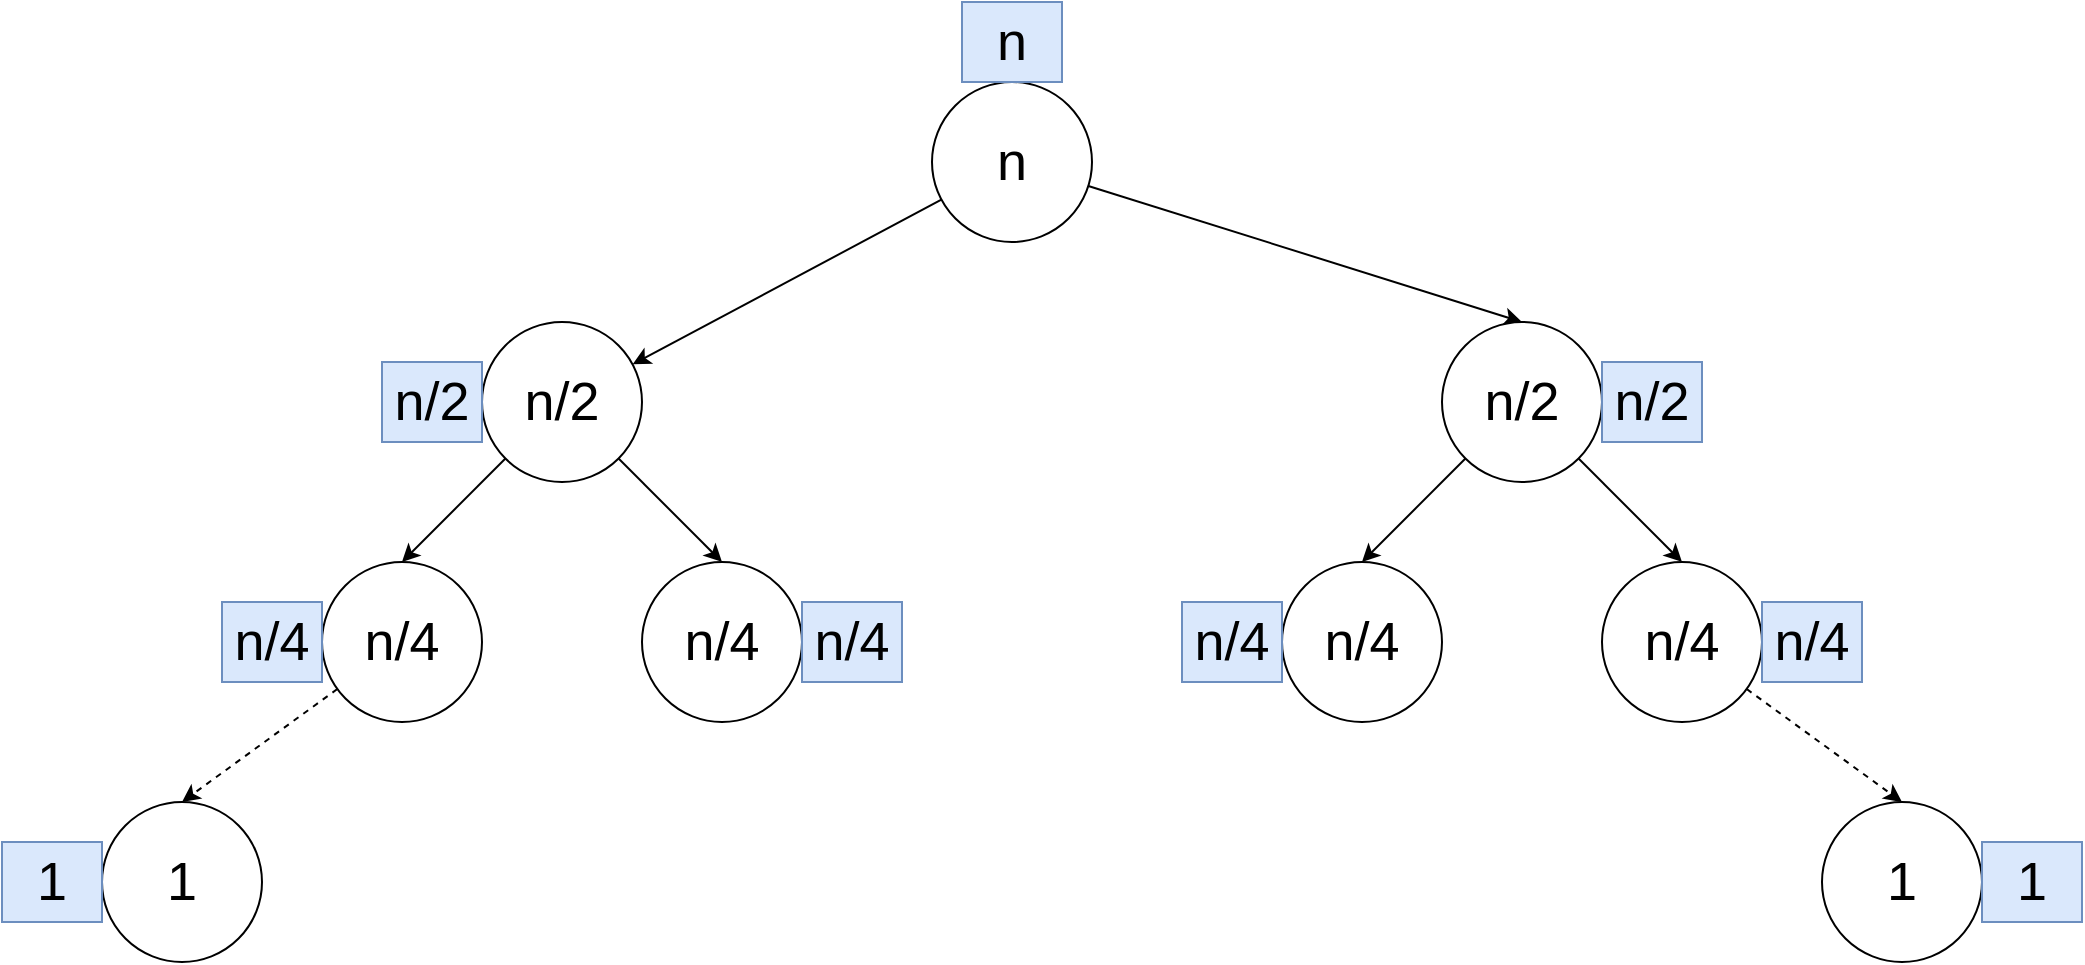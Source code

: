 <mxfile version="17.4.3" type="device"><diagram id="y_GUfcjmqxz1tPw471TL" name="Page-1"><mxGraphModel dx="2272" dy="752" grid="1" gridSize="10" guides="1" tooltips="1" connect="1" arrows="1" fold="1" page="1" pageScale="1" pageWidth="850" pageHeight="1100" math="0" shadow="0"><root><mxCell id="0"/><mxCell id="1" parent="0"/><mxCell id="zo4bfHjIIS-EQb7CEIMd-10" style="rounded=0;orthogonalLoop=1;jettySize=auto;html=1;fontSize=27;strokeColor=default;jumpStyle=none;" edge="1" parent="1" source="zo4bfHjIIS-EQb7CEIMd-1" target="zo4bfHjIIS-EQb7CEIMd-5"><mxGeometry relative="1" as="geometry"/></mxCell><mxCell id="zo4bfHjIIS-EQb7CEIMd-29" style="rounded=0;orthogonalLoop=1;jettySize=auto;html=1;entryX=0.5;entryY=0;entryDx=0;entryDy=0;fontSize=27;" edge="1" parent="1" source="zo4bfHjIIS-EQb7CEIMd-1" target="zo4bfHjIIS-EQb7CEIMd-23"><mxGeometry relative="1" as="geometry"/></mxCell><mxCell id="zo4bfHjIIS-EQb7CEIMd-1" value="&lt;font style=&quot;font-size: 27px&quot;&gt;n&lt;/font&gt;" style="ellipse;whiteSpace=wrap;html=1;" vertex="1" parent="1"><mxGeometry x="385" y="120" width="80" height="80" as="geometry"/></mxCell><mxCell id="zo4bfHjIIS-EQb7CEIMd-2" value="n" style="rounded=0;whiteSpace=wrap;html=1;fontSize=27;fillColor=#dae8fc;strokeColor=#6c8ebf;" vertex="1" parent="1"><mxGeometry x="400" y="80" width="50" height="40" as="geometry"/></mxCell><mxCell id="zo4bfHjIIS-EQb7CEIMd-19" style="rounded=0;orthogonalLoop=1;jettySize=auto;html=1;entryX=0.5;entryY=0;entryDx=0;entryDy=0;fontSize=27;" edge="1" parent="1" source="zo4bfHjIIS-EQb7CEIMd-5" target="zo4bfHjIIS-EQb7CEIMd-17"><mxGeometry relative="1" as="geometry"/></mxCell><mxCell id="zo4bfHjIIS-EQb7CEIMd-20" style="rounded=0;orthogonalLoop=1;jettySize=auto;html=1;entryX=0.5;entryY=0;entryDx=0;entryDy=0;fontSize=27;" edge="1" parent="1" source="zo4bfHjIIS-EQb7CEIMd-5" target="zo4bfHjIIS-EQb7CEIMd-13"><mxGeometry relative="1" as="geometry"/></mxCell><mxCell id="zo4bfHjIIS-EQb7CEIMd-5" value="&lt;font style=&quot;font-size: 27px&quot;&gt;n/2&lt;/font&gt;" style="ellipse;whiteSpace=wrap;html=1;" vertex="1" parent="1"><mxGeometry x="160" y="240" width="80" height="80" as="geometry"/></mxCell><mxCell id="zo4bfHjIIS-EQb7CEIMd-6" value="n/2" style="rounded=0;whiteSpace=wrap;html=1;fontSize=27;fillColor=#dae8fc;strokeColor=#6c8ebf;" vertex="1" parent="1"><mxGeometry x="110" y="260" width="50" height="40" as="geometry"/></mxCell><mxCell id="zo4bfHjIIS-EQb7CEIMd-32" style="edgeStyle=none;rounded=0;jumpStyle=none;orthogonalLoop=1;jettySize=auto;html=1;entryX=0.5;entryY=0;entryDx=0;entryDy=0;fontSize=27;strokeColor=default;dashed=1;" edge="1" parent="1" source="zo4bfHjIIS-EQb7CEIMd-13" target="zo4bfHjIIS-EQb7CEIMd-30"><mxGeometry relative="1" as="geometry"/></mxCell><mxCell id="zo4bfHjIIS-EQb7CEIMd-13" value="&lt;font style=&quot;font-size: 27px&quot;&gt;n/4&lt;/font&gt;" style="ellipse;whiteSpace=wrap;html=1;" vertex="1" parent="1"><mxGeometry x="80" y="360" width="80" height="80" as="geometry"/></mxCell><mxCell id="zo4bfHjIIS-EQb7CEIMd-14" value="n/4" style="rounded=0;whiteSpace=wrap;html=1;fontSize=27;fillColor=#dae8fc;strokeColor=#6c8ebf;" vertex="1" parent="1"><mxGeometry x="30" y="380" width="50" height="40" as="geometry"/></mxCell><mxCell id="zo4bfHjIIS-EQb7CEIMd-17" value="&lt;font style=&quot;font-size: 27px&quot;&gt;n/4&lt;/font&gt;" style="ellipse;whiteSpace=wrap;html=1;" vertex="1" parent="1"><mxGeometry x="240" y="360" width="80" height="80" as="geometry"/></mxCell><mxCell id="zo4bfHjIIS-EQb7CEIMd-18" value="n/4" style="rounded=0;whiteSpace=wrap;html=1;fontSize=27;fillColor=#dae8fc;strokeColor=#6c8ebf;" vertex="1" parent="1"><mxGeometry x="320" y="380" width="50" height="40" as="geometry"/></mxCell><mxCell id="zo4bfHjIIS-EQb7CEIMd-21" style="rounded=0;orthogonalLoop=1;jettySize=auto;html=1;entryX=0.5;entryY=0;entryDx=0;entryDy=0;fontSize=27;" edge="1" parent="1" source="zo4bfHjIIS-EQb7CEIMd-23" target="zo4bfHjIIS-EQb7CEIMd-27"><mxGeometry relative="1" as="geometry"/></mxCell><mxCell id="zo4bfHjIIS-EQb7CEIMd-22" style="rounded=0;orthogonalLoop=1;jettySize=auto;html=1;entryX=0.5;entryY=0;entryDx=0;entryDy=0;fontSize=27;" edge="1" parent="1" source="zo4bfHjIIS-EQb7CEIMd-23" target="zo4bfHjIIS-EQb7CEIMd-25"><mxGeometry relative="1" as="geometry"/></mxCell><mxCell id="zo4bfHjIIS-EQb7CEIMd-23" value="&lt;font style=&quot;font-size: 27px&quot;&gt;n/2&lt;/font&gt;" style="ellipse;whiteSpace=wrap;html=1;" vertex="1" parent="1"><mxGeometry x="640" y="240" width="80" height="80" as="geometry"/></mxCell><mxCell id="zo4bfHjIIS-EQb7CEIMd-24" value="n/2" style="rounded=0;whiteSpace=wrap;html=1;fontSize=27;fillColor=#dae8fc;strokeColor=#6c8ebf;" vertex="1" parent="1"><mxGeometry x="720" y="260" width="50" height="40" as="geometry"/></mxCell><mxCell id="zo4bfHjIIS-EQb7CEIMd-25" value="&lt;font style=&quot;font-size: 27px&quot;&gt;n/4&lt;/font&gt;" style="ellipse;whiteSpace=wrap;html=1;" vertex="1" parent="1"><mxGeometry x="560" y="360" width="80" height="80" as="geometry"/></mxCell><mxCell id="zo4bfHjIIS-EQb7CEIMd-26" value="n/4" style="rounded=0;whiteSpace=wrap;html=1;fontSize=27;fillColor=#dae8fc;strokeColor=#6c8ebf;" vertex="1" parent="1"><mxGeometry x="510" y="380" width="50" height="40" as="geometry"/></mxCell><mxCell id="zo4bfHjIIS-EQb7CEIMd-37" style="edgeStyle=none;rounded=0;jumpStyle=none;orthogonalLoop=1;jettySize=auto;html=1;entryX=0.5;entryY=0;entryDx=0;entryDy=0;dashed=1;fontSize=27;strokeColor=default;" edge="1" parent="1" source="zo4bfHjIIS-EQb7CEIMd-27" target="zo4bfHjIIS-EQb7CEIMd-35"><mxGeometry relative="1" as="geometry"/></mxCell><mxCell id="zo4bfHjIIS-EQb7CEIMd-27" value="&lt;font style=&quot;font-size: 27px&quot;&gt;n/4&lt;/font&gt;" style="ellipse;whiteSpace=wrap;html=1;" vertex="1" parent="1"><mxGeometry x="720" y="360" width="80" height="80" as="geometry"/></mxCell><mxCell id="zo4bfHjIIS-EQb7CEIMd-28" value="n/4" style="rounded=0;whiteSpace=wrap;html=1;fontSize=27;fillColor=#dae8fc;strokeColor=#6c8ebf;" vertex="1" parent="1"><mxGeometry x="800" y="380" width="50" height="40" as="geometry"/></mxCell><mxCell id="zo4bfHjIIS-EQb7CEIMd-30" value="&lt;font style=&quot;font-size: 27px&quot;&gt;1&lt;/font&gt;" style="ellipse;whiteSpace=wrap;html=1;" vertex="1" parent="1"><mxGeometry x="-30" y="480" width="80" height="80" as="geometry"/></mxCell><mxCell id="zo4bfHjIIS-EQb7CEIMd-31" value="1" style="rounded=0;whiteSpace=wrap;html=1;fontSize=27;fillColor=#dae8fc;strokeColor=#6c8ebf;" vertex="1" parent="1"><mxGeometry x="-80" y="500" width="50" height="40" as="geometry"/></mxCell><mxCell id="zo4bfHjIIS-EQb7CEIMd-35" value="&lt;font style=&quot;font-size: 27px&quot;&gt;1&lt;/font&gt;" style="ellipse;whiteSpace=wrap;html=1;" vertex="1" parent="1"><mxGeometry x="830" y="480" width="80" height="80" as="geometry"/></mxCell><mxCell id="zo4bfHjIIS-EQb7CEIMd-36" value="1" style="rounded=0;whiteSpace=wrap;html=1;fontSize=27;fillColor=#dae8fc;strokeColor=#6c8ebf;" vertex="1" parent="1"><mxGeometry x="910" y="500" width="50" height="40" as="geometry"/></mxCell></root></mxGraphModel></diagram></mxfile>